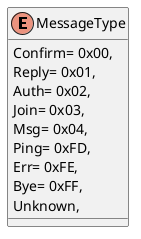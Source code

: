 @startuml
enum MessageType {
    Confirm= 0x00,
    Reply= 0x01,
    Auth= 0x02,
    Join= 0x03,
    Msg= 0x04,
    Ping= 0xFD,
    Err= 0xFE,
    Bye= 0xFF,
    Unknown,
}
@enduml
